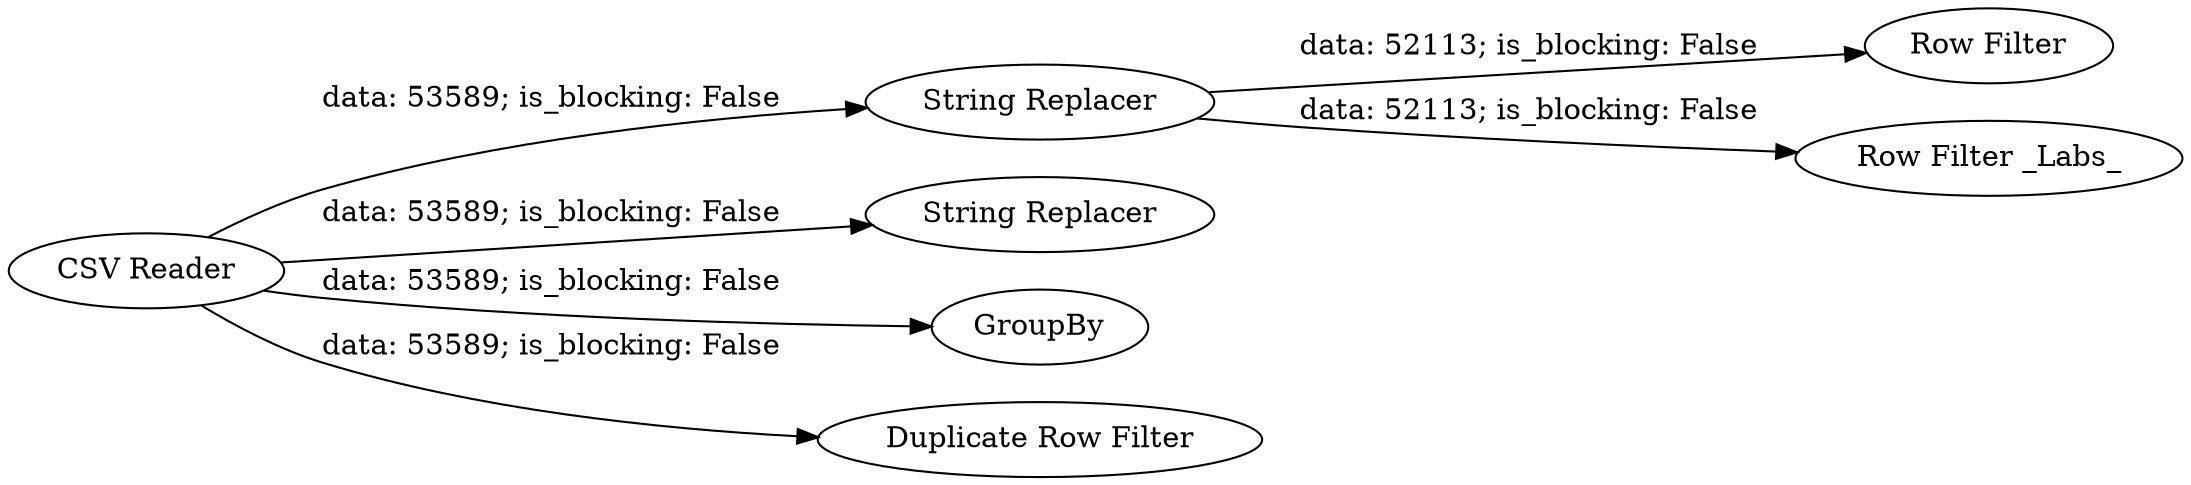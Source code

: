digraph {
	"3467671371093296061_53" [label="Row Filter"]
	"3467671371093296061_58" [label="String Replacer"]
	"3467671371093296061_75" [label="String Replacer"]
	"3467671371093296061_73" [label=GroupBy]
	"3467671371093296061_57" [label="Duplicate Row Filter"]
	"3467671371093296061_74" [label="Row Filter _Labs_"]
	"3467671371093296061_3" [label="CSV Reader"]
	"3467671371093296061_3" -> "3467671371093296061_75" [label="data: 53589; is_blocking: False"]
	"3467671371093296061_3" -> "3467671371093296061_73" [label="data: 53589; is_blocking: False"]
	"3467671371093296061_3" -> "3467671371093296061_57" [label="data: 53589; is_blocking: False"]
	"3467671371093296061_58" -> "3467671371093296061_53" [label="data: 52113; is_blocking: False"]
	"3467671371093296061_3" -> "3467671371093296061_58" [label="data: 53589; is_blocking: False"]
	"3467671371093296061_58" -> "3467671371093296061_74" [label="data: 52113; is_blocking: False"]
	rankdir=LR
}

